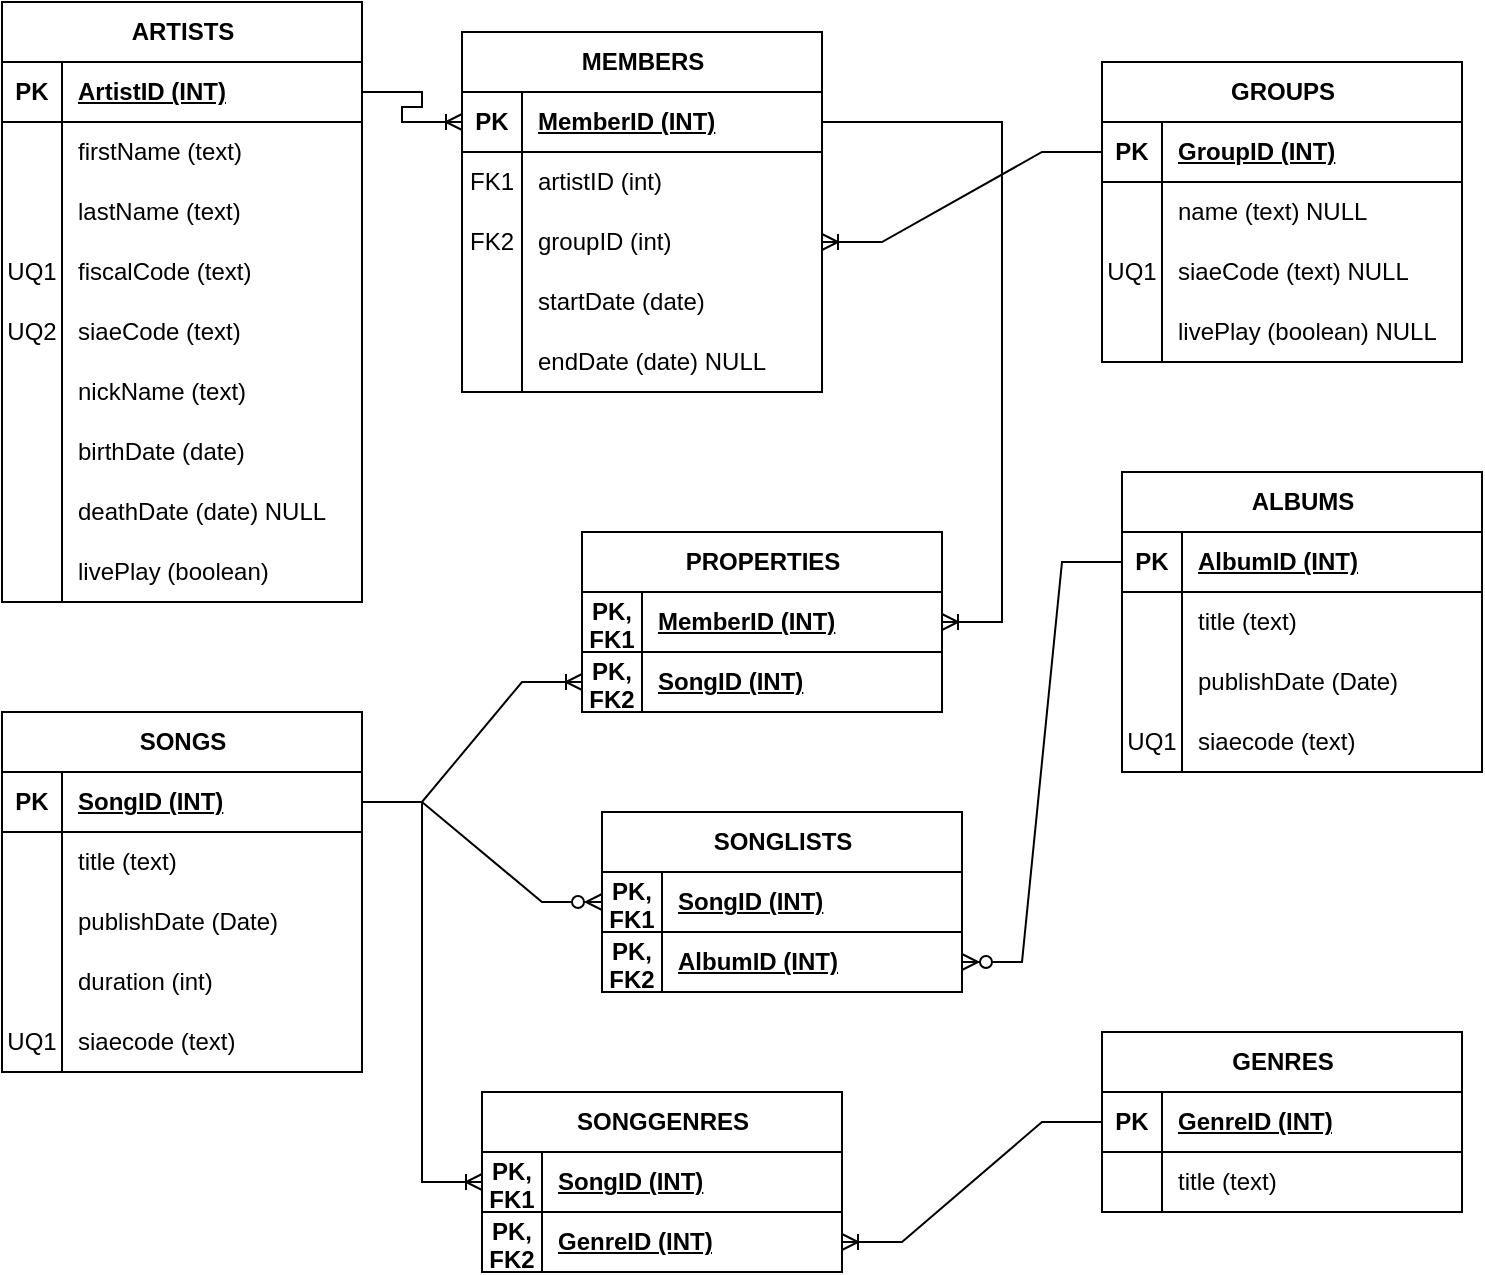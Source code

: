 <mxfile version="25.0.1">
  <diagram name="Pagina-1" id="c0GXLPR5Pz84UFfXq4Kn">
    <mxGraphModel dx="794" dy="460" grid="1" gridSize="10" guides="1" tooltips="1" connect="1" arrows="1" fold="1" page="1" pageScale="1" pageWidth="827" pageHeight="1169" math="0" shadow="0">
      <root>
        <mxCell id="0" />
        <mxCell id="1" parent="0" />
        <mxCell id="MvHYNiBnVQX4QfGHf47S-1" value="ARTISTS" style="shape=table;startSize=30;container=1;collapsible=1;childLayout=tableLayout;fixedRows=1;rowLines=0;fontStyle=1;align=center;resizeLast=1;html=1;" parent="1" vertex="1">
          <mxGeometry x="10" y="25" width="180" height="300" as="geometry" />
        </mxCell>
        <mxCell id="MvHYNiBnVQX4QfGHf47S-2" value="" style="shape=tableRow;horizontal=0;startSize=0;swimlaneHead=0;swimlaneBody=0;fillColor=none;collapsible=0;dropTarget=0;points=[[0,0.5],[1,0.5]];portConstraint=eastwest;top=0;left=0;right=0;bottom=1;" parent="MvHYNiBnVQX4QfGHf47S-1" vertex="1">
          <mxGeometry y="30" width="180" height="30" as="geometry" />
        </mxCell>
        <mxCell id="MvHYNiBnVQX4QfGHf47S-3" value="PK" style="shape=partialRectangle;connectable=0;fillColor=none;top=0;left=0;bottom=0;right=0;fontStyle=1;overflow=hidden;whiteSpace=wrap;html=1;" parent="MvHYNiBnVQX4QfGHf47S-2" vertex="1">
          <mxGeometry width="30" height="30" as="geometry">
            <mxRectangle width="30" height="30" as="alternateBounds" />
          </mxGeometry>
        </mxCell>
        <mxCell id="MvHYNiBnVQX4QfGHf47S-4" value="ArtistID (INT)" style="shape=partialRectangle;connectable=0;fillColor=none;top=0;left=0;bottom=0;right=0;align=left;spacingLeft=6;fontStyle=5;overflow=hidden;whiteSpace=wrap;html=1;" parent="MvHYNiBnVQX4QfGHf47S-2" vertex="1">
          <mxGeometry x="30" width="150" height="30" as="geometry">
            <mxRectangle width="150" height="30" as="alternateBounds" />
          </mxGeometry>
        </mxCell>
        <mxCell id="MvHYNiBnVQX4QfGHf47S-5" value="" style="shape=tableRow;horizontal=0;startSize=0;swimlaneHead=0;swimlaneBody=0;fillColor=none;collapsible=0;dropTarget=0;points=[[0,0.5],[1,0.5]];portConstraint=eastwest;top=0;left=0;right=0;bottom=0;" parent="MvHYNiBnVQX4QfGHf47S-1" vertex="1">
          <mxGeometry y="60" width="180" height="30" as="geometry" />
        </mxCell>
        <mxCell id="MvHYNiBnVQX4QfGHf47S-6" value="" style="shape=partialRectangle;connectable=0;fillColor=none;top=0;left=0;bottom=0;right=0;editable=1;overflow=hidden;whiteSpace=wrap;html=1;" parent="MvHYNiBnVQX4QfGHf47S-5" vertex="1">
          <mxGeometry width="30" height="30" as="geometry">
            <mxRectangle width="30" height="30" as="alternateBounds" />
          </mxGeometry>
        </mxCell>
        <mxCell id="MvHYNiBnVQX4QfGHf47S-7" value="firstName (text)" style="shape=partialRectangle;connectable=0;fillColor=none;top=0;left=0;bottom=0;right=0;align=left;spacingLeft=6;overflow=hidden;whiteSpace=wrap;html=1;" parent="MvHYNiBnVQX4QfGHf47S-5" vertex="1">
          <mxGeometry x="30" width="150" height="30" as="geometry">
            <mxRectangle width="150" height="30" as="alternateBounds" />
          </mxGeometry>
        </mxCell>
        <mxCell id="MvHYNiBnVQX4QfGHf47S-8" value="" style="shape=tableRow;horizontal=0;startSize=0;swimlaneHead=0;swimlaneBody=0;fillColor=none;collapsible=0;dropTarget=0;points=[[0,0.5],[1,0.5]];portConstraint=eastwest;top=0;left=0;right=0;bottom=0;" parent="MvHYNiBnVQX4QfGHf47S-1" vertex="1">
          <mxGeometry y="90" width="180" height="30" as="geometry" />
        </mxCell>
        <mxCell id="MvHYNiBnVQX4QfGHf47S-9" value="" style="shape=partialRectangle;connectable=0;fillColor=none;top=0;left=0;bottom=0;right=0;editable=1;overflow=hidden;whiteSpace=wrap;html=1;" parent="MvHYNiBnVQX4QfGHf47S-8" vertex="1">
          <mxGeometry width="30" height="30" as="geometry">
            <mxRectangle width="30" height="30" as="alternateBounds" />
          </mxGeometry>
        </mxCell>
        <mxCell id="MvHYNiBnVQX4QfGHf47S-10" value="lastName (text)" style="shape=partialRectangle;connectable=0;fillColor=none;top=0;left=0;bottom=0;right=0;align=left;spacingLeft=6;overflow=hidden;whiteSpace=wrap;html=1;" parent="MvHYNiBnVQX4QfGHf47S-8" vertex="1">
          <mxGeometry x="30" width="150" height="30" as="geometry">
            <mxRectangle width="150" height="30" as="alternateBounds" />
          </mxGeometry>
        </mxCell>
        <mxCell id="MvHYNiBnVQX4QfGHf47S-11" value="" style="shape=tableRow;horizontal=0;startSize=0;swimlaneHead=0;swimlaneBody=0;fillColor=none;collapsible=0;dropTarget=0;points=[[0,0.5],[1,0.5]];portConstraint=eastwest;top=0;left=0;right=0;bottom=0;" parent="MvHYNiBnVQX4QfGHf47S-1" vertex="1">
          <mxGeometry y="120" width="180" height="30" as="geometry" />
        </mxCell>
        <mxCell id="MvHYNiBnVQX4QfGHf47S-12" value="UQ1" style="shape=partialRectangle;connectable=0;fillColor=none;top=0;left=0;bottom=0;right=0;editable=1;overflow=hidden;whiteSpace=wrap;html=1;" parent="MvHYNiBnVQX4QfGHf47S-11" vertex="1">
          <mxGeometry width="30" height="30" as="geometry">
            <mxRectangle width="30" height="30" as="alternateBounds" />
          </mxGeometry>
        </mxCell>
        <mxCell id="MvHYNiBnVQX4QfGHf47S-13" value="fiscalCode (text)" style="shape=partialRectangle;connectable=0;fillColor=none;top=0;left=0;bottom=0;right=0;align=left;spacingLeft=6;overflow=hidden;whiteSpace=wrap;html=1;" parent="MvHYNiBnVQX4QfGHf47S-11" vertex="1">
          <mxGeometry x="30" width="150" height="30" as="geometry">
            <mxRectangle width="150" height="30" as="alternateBounds" />
          </mxGeometry>
        </mxCell>
        <mxCell id="MvHYNiBnVQX4QfGHf47S-32" value="" style="shape=tableRow;horizontal=0;startSize=0;swimlaneHead=0;swimlaneBody=0;fillColor=none;collapsible=0;dropTarget=0;points=[[0,0.5],[1,0.5]];portConstraint=eastwest;top=0;left=0;right=0;bottom=0;" parent="MvHYNiBnVQX4QfGHf47S-1" vertex="1">
          <mxGeometry y="150" width="180" height="30" as="geometry" />
        </mxCell>
        <mxCell id="MvHYNiBnVQX4QfGHf47S-33" value="UQ2" style="shape=partialRectangle;connectable=0;fillColor=none;top=0;left=0;bottom=0;right=0;editable=1;overflow=hidden;whiteSpace=wrap;html=1;" parent="MvHYNiBnVQX4QfGHf47S-32" vertex="1">
          <mxGeometry width="30" height="30" as="geometry">
            <mxRectangle width="30" height="30" as="alternateBounds" />
          </mxGeometry>
        </mxCell>
        <mxCell id="MvHYNiBnVQX4QfGHf47S-34" value="siaeCode (text)" style="shape=partialRectangle;connectable=0;fillColor=none;top=0;left=0;bottom=0;right=0;align=left;spacingLeft=6;overflow=hidden;whiteSpace=wrap;html=1;" parent="MvHYNiBnVQX4QfGHf47S-32" vertex="1">
          <mxGeometry x="30" width="150" height="30" as="geometry">
            <mxRectangle width="150" height="30" as="alternateBounds" />
          </mxGeometry>
        </mxCell>
        <mxCell id="MvHYNiBnVQX4QfGHf47S-14" value="" style="shape=tableRow;horizontal=0;startSize=0;swimlaneHead=0;swimlaneBody=0;fillColor=none;collapsible=0;dropTarget=0;points=[[0,0.5],[1,0.5]];portConstraint=eastwest;top=0;left=0;right=0;bottom=0;" parent="MvHYNiBnVQX4QfGHf47S-1" vertex="1">
          <mxGeometry y="180" width="180" height="30" as="geometry" />
        </mxCell>
        <mxCell id="MvHYNiBnVQX4QfGHf47S-15" value="" style="shape=partialRectangle;connectable=0;fillColor=none;top=0;left=0;bottom=0;right=0;editable=1;overflow=hidden;whiteSpace=wrap;html=1;" parent="MvHYNiBnVQX4QfGHf47S-14" vertex="1">
          <mxGeometry width="30" height="30" as="geometry">
            <mxRectangle width="30" height="30" as="alternateBounds" />
          </mxGeometry>
        </mxCell>
        <mxCell id="MvHYNiBnVQX4QfGHf47S-16" value="nickName (text)" style="shape=partialRectangle;connectable=0;fillColor=none;top=0;left=0;bottom=0;right=0;align=left;spacingLeft=6;overflow=hidden;whiteSpace=wrap;html=1;" parent="MvHYNiBnVQX4QfGHf47S-14" vertex="1">
          <mxGeometry x="30" width="150" height="30" as="geometry">
            <mxRectangle width="150" height="30" as="alternateBounds" />
          </mxGeometry>
        </mxCell>
        <mxCell id="MvHYNiBnVQX4QfGHf47S-17" value="" style="shape=tableRow;horizontal=0;startSize=0;swimlaneHead=0;swimlaneBody=0;fillColor=none;collapsible=0;dropTarget=0;points=[[0,0.5],[1,0.5]];portConstraint=eastwest;top=0;left=0;right=0;bottom=0;" parent="MvHYNiBnVQX4QfGHf47S-1" vertex="1">
          <mxGeometry y="210" width="180" height="30" as="geometry" />
        </mxCell>
        <mxCell id="MvHYNiBnVQX4QfGHf47S-18" value="" style="shape=partialRectangle;connectable=0;fillColor=none;top=0;left=0;bottom=0;right=0;editable=1;overflow=hidden;whiteSpace=wrap;html=1;" parent="MvHYNiBnVQX4QfGHf47S-17" vertex="1">
          <mxGeometry width="30" height="30" as="geometry">
            <mxRectangle width="30" height="30" as="alternateBounds" />
          </mxGeometry>
        </mxCell>
        <mxCell id="MvHYNiBnVQX4QfGHf47S-19" value="birthDate (date)" style="shape=partialRectangle;connectable=0;fillColor=none;top=0;left=0;bottom=0;right=0;align=left;spacingLeft=6;overflow=hidden;whiteSpace=wrap;html=1;" parent="MvHYNiBnVQX4QfGHf47S-17" vertex="1">
          <mxGeometry x="30" width="150" height="30" as="geometry">
            <mxRectangle width="150" height="30" as="alternateBounds" />
          </mxGeometry>
        </mxCell>
        <mxCell id="MvHYNiBnVQX4QfGHf47S-20" value="" style="shape=tableRow;horizontal=0;startSize=0;swimlaneHead=0;swimlaneBody=0;fillColor=none;collapsible=0;dropTarget=0;points=[[0,0.5],[1,0.5]];portConstraint=eastwest;top=0;left=0;right=0;bottom=0;" parent="MvHYNiBnVQX4QfGHf47S-1" vertex="1">
          <mxGeometry y="240" width="180" height="30" as="geometry" />
        </mxCell>
        <mxCell id="MvHYNiBnVQX4QfGHf47S-21" value="" style="shape=partialRectangle;connectable=0;fillColor=none;top=0;left=0;bottom=0;right=0;editable=1;overflow=hidden;whiteSpace=wrap;html=1;" parent="MvHYNiBnVQX4QfGHf47S-20" vertex="1">
          <mxGeometry width="30" height="30" as="geometry">
            <mxRectangle width="30" height="30" as="alternateBounds" />
          </mxGeometry>
        </mxCell>
        <mxCell id="MvHYNiBnVQX4QfGHf47S-22" value="deathDate (date) NULL" style="shape=partialRectangle;connectable=0;fillColor=none;top=0;left=0;bottom=0;right=0;align=left;spacingLeft=6;overflow=hidden;whiteSpace=wrap;html=1;" parent="MvHYNiBnVQX4QfGHf47S-20" vertex="1">
          <mxGeometry x="30" width="150" height="30" as="geometry">
            <mxRectangle width="150" height="30" as="alternateBounds" />
          </mxGeometry>
        </mxCell>
        <mxCell id="MvHYNiBnVQX4QfGHf47S-23" value="" style="shape=tableRow;horizontal=0;startSize=0;swimlaneHead=0;swimlaneBody=0;fillColor=none;collapsible=0;dropTarget=0;points=[[0,0.5],[1,0.5]];portConstraint=eastwest;top=0;left=0;right=0;bottom=0;" parent="MvHYNiBnVQX4QfGHf47S-1" vertex="1">
          <mxGeometry y="270" width="180" height="30" as="geometry" />
        </mxCell>
        <mxCell id="MvHYNiBnVQX4QfGHf47S-24" value="" style="shape=partialRectangle;connectable=0;fillColor=none;top=0;left=0;bottom=0;right=0;editable=1;overflow=hidden;whiteSpace=wrap;html=1;" parent="MvHYNiBnVQX4QfGHf47S-23" vertex="1">
          <mxGeometry width="30" height="30" as="geometry">
            <mxRectangle width="30" height="30" as="alternateBounds" />
          </mxGeometry>
        </mxCell>
        <mxCell id="MvHYNiBnVQX4QfGHf47S-25" value="livePlay (boolean)" style="shape=partialRectangle;connectable=0;fillColor=none;top=0;left=0;bottom=0;right=0;align=left;spacingLeft=6;overflow=hidden;whiteSpace=wrap;html=1;" parent="MvHYNiBnVQX4QfGHf47S-23" vertex="1">
          <mxGeometry x="30" width="150" height="30" as="geometry">
            <mxRectangle width="150" height="30" as="alternateBounds" />
          </mxGeometry>
        </mxCell>
        <mxCell id="MvHYNiBnVQX4QfGHf47S-35" value="GROUPS" style="shape=table;startSize=30;container=1;collapsible=1;childLayout=tableLayout;fixedRows=1;rowLines=0;fontStyle=1;align=center;resizeLast=1;html=1;" parent="1" vertex="1">
          <mxGeometry x="560" y="55" width="180" height="150" as="geometry" />
        </mxCell>
        <mxCell id="MvHYNiBnVQX4QfGHf47S-36" value="" style="shape=tableRow;horizontal=0;startSize=0;swimlaneHead=0;swimlaneBody=0;fillColor=none;collapsible=0;dropTarget=0;points=[[0,0.5],[1,0.5]];portConstraint=eastwest;top=0;left=0;right=0;bottom=1;" parent="MvHYNiBnVQX4QfGHf47S-35" vertex="1">
          <mxGeometry y="30" width="180" height="30" as="geometry" />
        </mxCell>
        <mxCell id="MvHYNiBnVQX4QfGHf47S-37" value="PK" style="shape=partialRectangle;connectable=0;fillColor=none;top=0;left=0;bottom=0;right=0;fontStyle=1;overflow=hidden;whiteSpace=wrap;html=1;" parent="MvHYNiBnVQX4QfGHf47S-36" vertex="1">
          <mxGeometry width="30" height="30" as="geometry">
            <mxRectangle width="30" height="30" as="alternateBounds" />
          </mxGeometry>
        </mxCell>
        <mxCell id="MvHYNiBnVQX4QfGHf47S-38" value="GroupID (INT)" style="shape=partialRectangle;connectable=0;fillColor=none;top=0;left=0;bottom=0;right=0;align=left;spacingLeft=6;fontStyle=5;overflow=hidden;whiteSpace=wrap;html=1;" parent="MvHYNiBnVQX4QfGHf47S-36" vertex="1">
          <mxGeometry x="30" width="150" height="30" as="geometry">
            <mxRectangle width="150" height="30" as="alternateBounds" />
          </mxGeometry>
        </mxCell>
        <mxCell id="MvHYNiBnVQX4QfGHf47S-39" value="" style="shape=tableRow;horizontal=0;startSize=0;swimlaneHead=0;swimlaneBody=0;fillColor=none;collapsible=0;dropTarget=0;points=[[0,0.5],[1,0.5]];portConstraint=eastwest;top=0;left=0;right=0;bottom=0;" parent="MvHYNiBnVQX4QfGHf47S-35" vertex="1">
          <mxGeometry y="60" width="180" height="30" as="geometry" />
        </mxCell>
        <mxCell id="MvHYNiBnVQX4QfGHf47S-40" value="" style="shape=partialRectangle;connectable=0;fillColor=none;top=0;left=0;bottom=0;right=0;editable=1;overflow=hidden;whiteSpace=wrap;html=1;" parent="MvHYNiBnVQX4QfGHf47S-39" vertex="1">
          <mxGeometry width="30" height="30" as="geometry">
            <mxRectangle width="30" height="30" as="alternateBounds" />
          </mxGeometry>
        </mxCell>
        <mxCell id="MvHYNiBnVQX4QfGHf47S-41" value="name (text) NULL" style="shape=partialRectangle;connectable=0;fillColor=none;top=0;left=0;bottom=0;right=0;align=left;spacingLeft=6;overflow=hidden;whiteSpace=wrap;html=1;" parent="MvHYNiBnVQX4QfGHf47S-39" vertex="1">
          <mxGeometry x="30" width="150" height="30" as="geometry">
            <mxRectangle width="150" height="30" as="alternateBounds" />
          </mxGeometry>
        </mxCell>
        <mxCell id="MvHYNiBnVQX4QfGHf47S-42" value="" style="shape=tableRow;horizontal=0;startSize=0;swimlaneHead=0;swimlaneBody=0;fillColor=none;collapsible=0;dropTarget=0;points=[[0,0.5],[1,0.5]];portConstraint=eastwest;top=0;left=0;right=0;bottom=0;" parent="MvHYNiBnVQX4QfGHf47S-35" vertex="1">
          <mxGeometry y="90" width="180" height="30" as="geometry" />
        </mxCell>
        <mxCell id="MvHYNiBnVQX4QfGHf47S-43" value="UQ1" style="shape=partialRectangle;connectable=0;fillColor=none;top=0;left=0;bottom=0;right=0;editable=1;overflow=hidden;whiteSpace=wrap;html=1;" parent="MvHYNiBnVQX4QfGHf47S-42" vertex="1">
          <mxGeometry width="30" height="30" as="geometry">
            <mxRectangle width="30" height="30" as="alternateBounds" />
          </mxGeometry>
        </mxCell>
        <mxCell id="MvHYNiBnVQX4QfGHf47S-44" value="siaeCode (text) NULL" style="shape=partialRectangle;connectable=0;fillColor=none;top=0;left=0;bottom=0;right=0;align=left;spacingLeft=6;overflow=hidden;whiteSpace=wrap;html=1;" parent="MvHYNiBnVQX4QfGHf47S-42" vertex="1">
          <mxGeometry x="30" width="150" height="30" as="geometry">
            <mxRectangle width="150" height="30" as="alternateBounds" />
          </mxGeometry>
        </mxCell>
        <mxCell id="MvHYNiBnVQX4QfGHf47S-63" value="" style="shape=tableRow;horizontal=0;startSize=0;swimlaneHead=0;swimlaneBody=0;fillColor=none;collapsible=0;dropTarget=0;points=[[0,0.5],[1,0.5]];portConstraint=eastwest;top=0;left=0;right=0;bottom=0;" parent="MvHYNiBnVQX4QfGHf47S-35" vertex="1">
          <mxGeometry y="120" width="180" height="30" as="geometry" />
        </mxCell>
        <mxCell id="MvHYNiBnVQX4QfGHf47S-64" value="" style="shape=partialRectangle;connectable=0;fillColor=none;top=0;left=0;bottom=0;right=0;editable=1;overflow=hidden;whiteSpace=wrap;html=1;" parent="MvHYNiBnVQX4QfGHf47S-63" vertex="1">
          <mxGeometry width="30" height="30" as="geometry">
            <mxRectangle width="30" height="30" as="alternateBounds" />
          </mxGeometry>
        </mxCell>
        <mxCell id="MvHYNiBnVQX4QfGHf47S-65" value="livePlay (boolean) NULL" style="shape=partialRectangle;connectable=0;fillColor=none;top=0;left=0;bottom=0;right=0;align=left;spacingLeft=6;overflow=hidden;whiteSpace=wrap;html=1;" parent="MvHYNiBnVQX4QfGHf47S-63" vertex="1">
          <mxGeometry x="30" width="150" height="30" as="geometry">
            <mxRectangle width="150" height="30" as="alternateBounds" />
          </mxGeometry>
        </mxCell>
        <mxCell id="MvHYNiBnVQX4QfGHf47S-66" value="MEMBERS" style="shape=table;startSize=30;container=1;collapsible=1;childLayout=tableLayout;fixedRows=1;rowLines=0;fontStyle=1;align=center;resizeLast=1;html=1;" parent="1" vertex="1">
          <mxGeometry x="240" y="40" width="180" height="180" as="geometry" />
        </mxCell>
        <mxCell id="MvHYNiBnVQX4QfGHf47S-67" value="" style="shape=tableRow;horizontal=0;startSize=0;swimlaneHead=0;swimlaneBody=0;fillColor=none;collapsible=0;dropTarget=0;points=[[0,0.5],[1,0.5]];portConstraint=eastwest;top=0;left=0;right=0;bottom=1;" parent="MvHYNiBnVQX4QfGHf47S-66" vertex="1">
          <mxGeometry y="30" width="180" height="30" as="geometry" />
        </mxCell>
        <mxCell id="MvHYNiBnVQX4QfGHf47S-68" value="PK" style="shape=partialRectangle;connectable=0;fillColor=none;top=0;left=0;bottom=0;right=0;fontStyle=1;overflow=hidden;whiteSpace=wrap;html=1;" parent="MvHYNiBnVQX4QfGHf47S-67" vertex="1">
          <mxGeometry width="30" height="30" as="geometry">
            <mxRectangle width="30" height="30" as="alternateBounds" />
          </mxGeometry>
        </mxCell>
        <mxCell id="MvHYNiBnVQX4QfGHf47S-69" value="MemberID (INT)" style="shape=partialRectangle;connectable=0;fillColor=none;top=0;left=0;bottom=0;right=0;align=left;spacingLeft=6;fontStyle=5;overflow=hidden;whiteSpace=wrap;html=1;" parent="MvHYNiBnVQX4QfGHf47S-67" vertex="1">
          <mxGeometry x="30" width="150" height="30" as="geometry">
            <mxRectangle width="150" height="30" as="alternateBounds" />
          </mxGeometry>
        </mxCell>
        <mxCell id="MvHYNiBnVQX4QfGHf47S-70" value="" style="shape=tableRow;horizontal=0;startSize=0;swimlaneHead=0;swimlaneBody=0;fillColor=none;collapsible=0;dropTarget=0;points=[[0,0.5],[1,0.5]];portConstraint=eastwest;top=0;left=0;right=0;bottom=0;" parent="MvHYNiBnVQX4QfGHf47S-66" vertex="1">
          <mxGeometry y="60" width="180" height="30" as="geometry" />
        </mxCell>
        <mxCell id="MvHYNiBnVQX4QfGHf47S-71" value="FK1" style="shape=partialRectangle;connectable=0;fillColor=none;top=0;left=0;bottom=0;right=0;editable=1;overflow=hidden;whiteSpace=wrap;html=1;" parent="MvHYNiBnVQX4QfGHf47S-70" vertex="1">
          <mxGeometry width="30" height="30" as="geometry">
            <mxRectangle width="30" height="30" as="alternateBounds" />
          </mxGeometry>
        </mxCell>
        <mxCell id="MvHYNiBnVQX4QfGHf47S-72" value="artistID (int)" style="shape=partialRectangle;connectable=0;fillColor=none;top=0;left=0;bottom=0;right=0;align=left;spacingLeft=6;overflow=hidden;whiteSpace=wrap;html=1;" parent="MvHYNiBnVQX4QfGHf47S-70" vertex="1">
          <mxGeometry x="30" width="150" height="30" as="geometry">
            <mxRectangle width="150" height="30" as="alternateBounds" />
          </mxGeometry>
        </mxCell>
        <mxCell id="MvHYNiBnVQX4QfGHf47S-73" value="" style="shape=tableRow;horizontal=0;startSize=0;swimlaneHead=0;swimlaneBody=0;fillColor=none;collapsible=0;dropTarget=0;points=[[0,0.5],[1,0.5]];portConstraint=eastwest;top=0;left=0;right=0;bottom=0;" parent="MvHYNiBnVQX4QfGHf47S-66" vertex="1">
          <mxGeometry y="90" width="180" height="30" as="geometry" />
        </mxCell>
        <mxCell id="MvHYNiBnVQX4QfGHf47S-74" value="FK2" style="shape=partialRectangle;connectable=0;fillColor=none;top=0;left=0;bottom=0;right=0;editable=1;overflow=hidden;whiteSpace=wrap;html=1;" parent="MvHYNiBnVQX4QfGHf47S-73" vertex="1">
          <mxGeometry width="30" height="30" as="geometry">
            <mxRectangle width="30" height="30" as="alternateBounds" />
          </mxGeometry>
        </mxCell>
        <mxCell id="MvHYNiBnVQX4QfGHf47S-75" value="groupID (int)" style="shape=partialRectangle;connectable=0;fillColor=none;top=0;left=0;bottom=0;right=0;align=left;spacingLeft=6;overflow=hidden;whiteSpace=wrap;html=1;" parent="MvHYNiBnVQX4QfGHf47S-73" vertex="1">
          <mxGeometry x="30" width="150" height="30" as="geometry">
            <mxRectangle width="150" height="30" as="alternateBounds" />
          </mxGeometry>
        </mxCell>
        <mxCell id="MvHYNiBnVQX4QfGHf47S-76" value="" style="shape=tableRow;horizontal=0;startSize=0;swimlaneHead=0;swimlaneBody=0;fillColor=none;collapsible=0;dropTarget=0;points=[[0,0.5],[1,0.5]];portConstraint=eastwest;top=0;left=0;right=0;bottom=0;" parent="MvHYNiBnVQX4QfGHf47S-66" vertex="1">
          <mxGeometry y="120" width="180" height="30" as="geometry" />
        </mxCell>
        <mxCell id="MvHYNiBnVQX4QfGHf47S-77" value="" style="shape=partialRectangle;connectable=0;fillColor=none;top=0;left=0;bottom=0;right=0;editable=1;overflow=hidden;whiteSpace=wrap;html=1;" parent="MvHYNiBnVQX4QfGHf47S-76" vertex="1">
          <mxGeometry width="30" height="30" as="geometry">
            <mxRectangle width="30" height="30" as="alternateBounds" />
          </mxGeometry>
        </mxCell>
        <mxCell id="MvHYNiBnVQX4QfGHf47S-78" value="startDate (date)" style="shape=partialRectangle;connectable=0;fillColor=none;top=0;left=0;bottom=0;right=0;align=left;spacingLeft=6;overflow=hidden;whiteSpace=wrap;html=1;" parent="MvHYNiBnVQX4QfGHf47S-76" vertex="1">
          <mxGeometry x="30" width="150" height="30" as="geometry">
            <mxRectangle width="150" height="30" as="alternateBounds" />
          </mxGeometry>
        </mxCell>
        <mxCell id="MvHYNiBnVQX4QfGHf47S-106" value="" style="shape=tableRow;horizontal=0;startSize=0;swimlaneHead=0;swimlaneBody=0;fillColor=none;collapsible=0;dropTarget=0;points=[[0,0.5],[1,0.5]];portConstraint=eastwest;top=0;left=0;right=0;bottom=0;" parent="MvHYNiBnVQX4QfGHf47S-66" vertex="1">
          <mxGeometry y="150" width="180" height="30" as="geometry" />
        </mxCell>
        <mxCell id="MvHYNiBnVQX4QfGHf47S-107" value="" style="shape=partialRectangle;connectable=0;fillColor=none;top=0;left=0;bottom=0;right=0;editable=1;overflow=hidden;whiteSpace=wrap;html=1;" parent="MvHYNiBnVQX4QfGHf47S-106" vertex="1">
          <mxGeometry width="30" height="30" as="geometry">
            <mxRectangle width="30" height="30" as="alternateBounds" />
          </mxGeometry>
        </mxCell>
        <mxCell id="MvHYNiBnVQX4QfGHf47S-108" value="endDate (date) NULL" style="shape=partialRectangle;connectable=0;fillColor=none;top=0;left=0;bottom=0;right=0;align=left;spacingLeft=6;overflow=hidden;whiteSpace=wrap;html=1;" parent="MvHYNiBnVQX4QfGHf47S-106" vertex="1">
          <mxGeometry x="30" width="150" height="30" as="geometry">
            <mxRectangle width="150" height="30" as="alternateBounds" />
          </mxGeometry>
        </mxCell>
        <mxCell id="MvHYNiBnVQX4QfGHf47S-113" value="" style="edgeStyle=entityRelationEdgeStyle;fontSize=12;html=1;endArrow=ERoneToMany;endFill=0;rounded=0;" parent="1" source="MvHYNiBnVQX4QfGHf47S-36" target="MvHYNiBnVQX4QfGHf47S-73" edge="1">
          <mxGeometry width="100" height="100" relative="1" as="geometry">
            <mxPoint x="530" y="210" as="sourcePoint" />
            <mxPoint x="630" y="110" as="targetPoint" />
          </mxGeometry>
        </mxCell>
        <mxCell id="j4NazvP-czcnpGIIdPkE-1" value="SONGS" style="shape=table;startSize=30;container=1;collapsible=1;childLayout=tableLayout;fixedRows=1;rowLines=0;fontStyle=1;align=center;resizeLast=1;html=1;" parent="1" vertex="1">
          <mxGeometry x="10" y="380" width="180" height="180" as="geometry" />
        </mxCell>
        <mxCell id="j4NazvP-czcnpGIIdPkE-2" value="" style="shape=tableRow;horizontal=0;startSize=0;swimlaneHead=0;swimlaneBody=0;fillColor=none;collapsible=0;dropTarget=0;points=[[0,0.5],[1,0.5]];portConstraint=eastwest;top=0;left=0;right=0;bottom=1;" parent="j4NazvP-czcnpGIIdPkE-1" vertex="1">
          <mxGeometry y="30" width="180" height="30" as="geometry" />
        </mxCell>
        <mxCell id="j4NazvP-czcnpGIIdPkE-3" value="PK" style="shape=partialRectangle;connectable=0;fillColor=none;top=0;left=0;bottom=0;right=0;fontStyle=1;overflow=hidden;whiteSpace=wrap;html=1;" parent="j4NazvP-czcnpGIIdPkE-2" vertex="1">
          <mxGeometry width="30" height="30" as="geometry">
            <mxRectangle width="30" height="30" as="alternateBounds" />
          </mxGeometry>
        </mxCell>
        <mxCell id="j4NazvP-czcnpGIIdPkE-4" value="SongID (INT)" style="shape=partialRectangle;connectable=0;fillColor=none;top=0;left=0;bottom=0;right=0;align=left;spacingLeft=6;fontStyle=5;overflow=hidden;whiteSpace=wrap;html=1;" parent="j4NazvP-czcnpGIIdPkE-2" vertex="1">
          <mxGeometry x="30" width="150" height="30" as="geometry">
            <mxRectangle width="150" height="30" as="alternateBounds" />
          </mxGeometry>
        </mxCell>
        <mxCell id="j4NazvP-czcnpGIIdPkE-5" value="" style="shape=tableRow;horizontal=0;startSize=0;swimlaneHead=0;swimlaneBody=0;fillColor=none;collapsible=0;dropTarget=0;points=[[0,0.5],[1,0.5]];portConstraint=eastwest;top=0;left=0;right=0;bottom=0;" parent="j4NazvP-czcnpGIIdPkE-1" vertex="1">
          <mxGeometry y="60" width="180" height="30" as="geometry" />
        </mxCell>
        <mxCell id="j4NazvP-czcnpGIIdPkE-6" value="" style="shape=partialRectangle;connectable=0;fillColor=none;top=0;left=0;bottom=0;right=0;editable=1;overflow=hidden;whiteSpace=wrap;html=1;" parent="j4NazvP-czcnpGIIdPkE-5" vertex="1">
          <mxGeometry width="30" height="30" as="geometry">
            <mxRectangle width="30" height="30" as="alternateBounds" />
          </mxGeometry>
        </mxCell>
        <mxCell id="j4NazvP-czcnpGIIdPkE-7" value="title (text)" style="shape=partialRectangle;connectable=0;fillColor=none;top=0;left=0;bottom=0;right=0;align=left;spacingLeft=6;overflow=hidden;whiteSpace=wrap;html=1;" parent="j4NazvP-czcnpGIIdPkE-5" vertex="1">
          <mxGeometry x="30" width="150" height="30" as="geometry">
            <mxRectangle width="150" height="30" as="alternateBounds" />
          </mxGeometry>
        </mxCell>
        <mxCell id="j4NazvP-czcnpGIIdPkE-8" value="" style="shape=tableRow;horizontal=0;startSize=0;swimlaneHead=0;swimlaneBody=0;fillColor=none;collapsible=0;dropTarget=0;points=[[0,0.5],[1,0.5]];portConstraint=eastwest;top=0;left=0;right=0;bottom=0;" parent="j4NazvP-czcnpGIIdPkE-1" vertex="1">
          <mxGeometry y="90" width="180" height="30" as="geometry" />
        </mxCell>
        <mxCell id="j4NazvP-czcnpGIIdPkE-9" value="" style="shape=partialRectangle;connectable=0;fillColor=none;top=0;left=0;bottom=0;right=0;editable=1;overflow=hidden;whiteSpace=wrap;html=1;" parent="j4NazvP-czcnpGIIdPkE-8" vertex="1">
          <mxGeometry width="30" height="30" as="geometry">
            <mxRectangle width="30" height="30" as="alternateBounds" />
          </mxGeometry>
        </mxCell>
        <mxCell id="j4NazvP-czcnpGIIdPkE-10" value="publishDate (Date)" style="shape=partialRectangle;connectable=0;fillColor=none;top=0;left=0;bottom=0;right=0;align=left;spacingLeft=6;overflow=hidden;whiteSpace=wrap;html=1;" parent="j4NazvP-czcnpGIIdPkE-8" vertex="1">
          <mxGeometry x="30" width="150" height="30" as="geometry">
            <mxRectangle width="150" height="30" as="alternateBounds" />
          </mxGeometry>
        </mxCell>
        <mxCell id="j4NazvP-czcnpGIIdPkE-11" value="" style="shape=tableRow;horizontal=0;startSize=0;swimlaneHead=0;swimlaneBody=0;fillColor=none;collapsible=0;dropTarget=0;points=[[0,0.5],[1,0.5]];portConstraint=eastwest;top=0;left=0;right=0;bottom=0;" parent="j4NazvP-czcnpGIIdPkE-1" vertex="1">
          <mxGeometry y="120" width="180" height="30" as="geometry" />
        </mxCell>
        <mxCell id="j4NazvP-czcnpGIIdPkE-12" value="" style="shape=partialRectangle;connectable=0;fillColor=none;top=0;left=0;bottom=0;right=0;editable=1;overflow=hidden;whiteSpace=wrap;html=1;" parent="j4NazvP-czcnpGIIdPkE-11" vertex="1">
          <mxGeometry width="30" height="30" as="geometry">
            <mxRectangle width="30" height="30" as="alternateBounds" />
          </mxGeometry>
        </mxCell>
        <mxCell id="j4NazvP-czcnpGIIdPkE-13" value="duration (int)" style="shape=partialRectangle;connectable=0;fillColor=none;top=0;left=0;bottom=0;right=0;align=left;spacingLeft=6;overflow=hidden;whiteSpace=wrap;html=1;" parent="j4NazvP-czcnpGIIdPkE-11" vertex="1">
          <mxGeometry x="30" width="150" height="30" as="geometry">
            <mxRectangle width="150" height="30" as="alternateBounds" />
          </mxGeometry>
        </mxCell>
        <mxCell id="j4NazvP-czcnpGIIdPkE-14" value="" style="shape=tableRow;horizontal=0;startSize=0;swimlaneHead=0;swimlaneBody=0;fillColor=none;collapsible=0;dropTarget=0;points=[[0,0.5],[1,0.5]];portConstraint=eastwest;top=0;left=0;right=0;bottom=0;" parent="j4NazvP-czcnpGIIdPkE-1" vertex="1">
          <mxGeometry y="150" width="180" height="30" as="geometry" />
        </mxCell>
        <mxCell id="j4NazvP-czcnpGIIdPkE-15" value="UQ1" style="shape=partialRectangle;connectable=0;fillColor=none;top=0;left=0;bottom=0;right=0;editable=1;overflow=hidden;whiteSpace=wrap;html=1;" parent="j4NazvP-czcnpGIIdPkE-14" vertex="1">
          <mxGeometry width="30" height="30" as="geometry">
            <mxRectangle width="30" height="30" as="alternateBounds" />
          </mxGeometry>
        </mxCell>
        <mxCell id="j4NazvP-czcnpGIIdPkE-16" value="siaecode (text)" style="shape=partialRectangle;connectable=0;fillColor=none;top=0;left=0;bottom=0;right=0;align=left;spacingLeft=6;overflow=hidden;whiteSpace=wrap;html=1;" parent="j4NazvP-czcnpGIIdPkE-14" vertex="1">
          <mxGeometry x="30" width="150" height="30" as="geometry">
            <mxRectangle width="150" height="30" as="alternateBounds" />
          </mxGeometry>
        </mxCell>
        <mxCell id="j4NazvP-czcnpGIIdPkE-17" value="ALBUMS" style="shape=table;startSize=30;container=1;collapsible=1;childLayout=tableLayout;fixedRows=1;rowLines=0;fontStyle=1;align=center;resizeLast=1;html=1;" parent="1" vertex="1">
          <mxGeometry x="570" y="260" width="180" height="150" as="geometry" />
        </mxCell>
        <mxCell id="j4NazvP-czcnpGIIdPkE-18" value="" style="shape=tableRow;horizontal=0;startSize=0;swimlaneHead=0;swimlaneBody=0;fillColor=none;collapsible=0;dropTarget=0;points=[[0,0.5],[1,0.5]];portConstraint=eastwest;top=0;left=0;right=0;bottom=1;" parent="j4NazvP-czcnpGIIdPkE-17" vertex="1">
          <mxGeometry y="30" width="180" height="30" as="geometry" />
        </mxCell>
        <mxCell id="j4NazvP-czcnpGIIdPkE-19" value="PK" style="shape=partialRectangle;connectable=0;fillColor=none;top=0;left=0;bottom=0;right=0;fontStyle=1;overflow=hidden;whiteSpace=wrap;html=1;" parent="j4NazvP-czcnpGIIdPkE-18" vertex="1">
          <mxGeometry width="30" height="30" as="geometry">
            <mxRectangle width="30" height="30" as="alternateBounds" />
          </mxGeometry>
        </mxCell>
        <mxCell id="j4NazvP-czcnpGIIdPkE-20" value="AlbumID (INT)" style="shape=partialRectangle;connectable=0;fillColor=none;top=0;left=0;bottom=0;right=0;align=left;spacingLeft=6;fontStyle=5;overflow=hidden;whiteSpace=wrap;html=1;" parent="j4NazvP-czcnpGIIdPkE-18" vertex="1">
          <mxGeometry x="30" width="150" height="30" as="geometry">
            <mxRectangle width="150" height="30" as="alternateBounds" />
          </mxGeometry>
        </mxCell>
        <mxCell id="j4NazvP-czcnpGIIdPkE-21" value="" style="shape=tableRow;horizontal=0;startSize=0;swimlaneHead=0;swimlaneBody=0;fillColor=none;collapsible=0;dropTarget=0;points=[[0,0.5],[1,0.5]];portConstraint=eastwest;top=0;left=0;right=0;bottom=0;" parent="j4NazvP-czcnpGIIdPkE-17" vertex="1">
          <mxGeometry y="60" width="180" height="30" as="geometry" />
        </mxCell>
        <mxCell id="j4NazvP-czcnpGIIdPkE-22" value="" style="shape=partialRectangle;connectable=0;fillColor=none;top=0;left=0;bottom=0;right=0;editable=1;overflow=hidden;whiteSpace=wrap;html=1;" parent="j4NazvP-czcnpGIIdPkE-21" vertex="1">
          <mxGeometry width="30" height="30" as="geometry">
            <mxRectangle width="30" height="30" as="alternateBounds" />
          </mxGeometry>
        </mxCell>
        <mxCell id="j4NazvP-czcnpGIIdPkE-23" value="title (text)" style="shape=partialRectangle;connectable=0;fillColor=none;top=0;left=0;bottom=0;right=0;align=left;spacingLeft=6;overflow=hidden;whiteSpace=wrap;html=1;" parent="j4NazvP-czcnpGIIdPkE-21" vertex="1">
          <mxGeometry x="30" width="150" height="30" as="geometry">
            <mxRectangle width="150" height="30" as="alternateBounds" />
          </mxGeometry>
        </mxCell>
        <mxCell id="j4NazvP-czcnpGIIdPkE-24" value="" style="shape=tableRow;horizontal=0;startSize=0;swimlaneHead=0;swimlaneBody=0;fillColor=none;collapsible=0;dropTarget=0;points=[[0,0.5],[1,0.5]];portConstraint=eastwest;top=0;left=0;right=0;bottom=0;" parent="j4NazvP-czcnpGIIdPkE-17" vertex="1">
          <mxGeometry y="90" width="180" height="30" as="geometry" />
        </mxCell>
        <mxCell id="j4NazvP-czcnpGIIdPkE-25" value="" style="shape=partialRectangle;connectable=0;fillColor=none;top=0;left=0;bottom=0;right=0;editable=1;overflow=hidden;whiteSpace=wrap;html=1;" parent="j4NazvP-czcnpGIIdPkE-24" vertex="1">
          <mxGeometry width="30" height="30" as="geometry">
            <mxRectangle width="30" height="30" as="alternateBounds" />
          </mxGeometry>
        </mxCell>
        <mxCell id="j4NazvP-czcnpGIIdPkE-26" value="publishDate (Date)" style="shape=partialRectangle;connectable=0;fillColor=none;top=0;left=0;bottom=0;right=0;align=left;spacingLeft=6;overflow=hidden;whiteSpace=wrap;html=1;" parent="j4NazvP-czcnpGIIdPkE-24" vertex="1">
          <mxGeometry x="30" width="150" height="30" as="geometry">
            <mxRectangle width="150" height="30" as="alternateBounds" />
          </mxGeometry>
        </mxCell>
        <mxCell id="j4NazvP-czcnpGIIdPkE-30" value="" style="shape=tableRow;horizontal=0;startSize=0;swimlaneHead=0;swimlaneBody=0;fillColor=none;collapsible=0;dropTarget=0;points=[[0,0.5],[1,0.5]];portConstraint=eastwest;top=0;left=0;right=0;bottom=0;" parent="j4NazvP-czcnpGIIdPkE-17" vertex="1">
          <mxGeometry y="120" width="180" height="30" as="geometry" />
        </mxCell>
        <mxCell id="j4NazvP-czcnpGIIdPkE-31" value="UQ1" style="shape=partialRectangle;connectable=0;fillColor=none;top=0;left=0;bottom=0;right=0;editable=1;overflow=hidden;whiteSpace=wrap;html=1;" parent="j4NazvP-czcnpGIIdPkE-30" vertex="1">
          <mxGeometry width="30" height="30" as="geometry">
            <mxRectangle width="30" height="30" as="alternateBounds" />
          </mxGeometry>
        </mxCell>
        <mxCell id="j4NazvP-czcnpGIIdPkE-32" value="siaecode (text)" style="shape=partialRectangle;connectable=0;fillColor=none;top=0;left=0;bottom=0;right=0;align=left;spacingLeft=6;overflow=hidden;whiteSpace=wrap;html=1;" parent="j4NazvP-czcnpGIIdPkE-30" vertex="1">
          <mxGeometry x="30" width="150" height="30" as="geometry">
            <mxRectangle width="150" height="30" as="alternateBounds" />
          </mxGeometry>
        </mxCell>
        <mxCell id="joZJFn0fj5-s5PIO5RrR-34" value="SONGLISTS" style="shape=table;startSize=30;container=1;collapsible=1;childLayout=tableLayout;fixedRows=1;rowLines=0;fontStyle=1;align=center;resizeLast=1;html=1;" vertex="1" parent="1">
          <mxGeometry x="310" y="430" width="180" height="90" as="geometry" />
        </mxCell>
        <mxCell id="joZJFn0fj5-s5PIO5RrR-35" value="" style="shape=tableRow;horizontal=0;startSize=0;swimlaneHead=0;swimlaneBody=0;fillColor=none;collapsible=0;dropTarget=0;points=[[0,0.5],[1,0.5]];portConstraint=eastwest;top=0;left=0;right=0;bottom=1;" vertex="1" parent="joZJFn0fj5-s5PIO5RrR-34">
          <mxGeometry y="30" width="180" height="30" as="geometry" />
        </mxCell>
        <mxCell id="joZJFn0fj5-s5PIO5RrR-36" value="PK,&lt;div&gt;FK1&lt;/div&gt;" style="shape=partialRectangle;connectable=0;fillColor=none;top=0;left=0;bottom=0;right=0;fontStyle=1;overflow=hidden;whiteSpace=wrap;html=1;" vertex="1" parent="joZJFn0fj5-s5PIO5RrR-35">
          <mxGeometry width="30" height="30" as="geometry">
            <mxRectangle width="30" height="30" as="alternateBounds" />
          </mxGeometry>
        </mxCell>
        <mxCell id="joZJFn0fj5-s5PIO5RrR-37" value="SongID (INT)" style="shape=partialRectangle;connectable=0;fillColor=none;top=0;left=0;bottom=0;right=0;align=left;spacingLeft=6;fontStyle=5;overflow=hidden;whiteSpace=wrap;html=1;" vertex="1" parent="joZJFn0fj5-s5PIO5RrR-35">
          <mxGeometry x="30" width="150" height="30" as="geometry">
            <mxRectangle width="150" height="30" as="alternateBounds" />
          </mxGeometry>
        </mxCell>
        <mxCell id="joZJFn0fj5-s5PIO5RrR-57" value="" style="shape=tableRow;horizontal=0;startSize=0;swimlaneHead=0;swimlaneBody=0;fillColor=none;collapsible=0;dropTarget=0;points=[[0,0.5],[1,0.5]];portConstraint=eastwest;top=0;left=0;right=0;bottom=1;" vertex="1" parent="joZJFn0fj5-s5PIO5RrR-34">
          <mxGeometry y="60" width="180" height="30" as="geometry" />
        </mxCell>
        <mxCell id="joZJFn0fj5-s5PIO5RrR-58" value="PK,&lt;div&gt;FK2&lt;/div&gt;" style="shape=partialRectangle;connectable=0;fillColor=none;top=0;left=0;bottom=0;right=0;fontStyle=1;overflow=hidden;whiteSpace=wrap;html=1;" vertex="1" parent="joZJFn0fj5-s5PIO5RrR-57">
          <mxGeometry width="30" height="30" as="geometry">
            <mxRectangle width="30" height="30" as="alternateBounds" />
          </mxGeometry>
        </mxCell>
        <mxCell id="joZJFn0fj5-s5PIO5RrR-59" value="AlbumID (INT)" style="shape=partialRectangle;connectable=0;fillColor=none;top=0;left=0;bottom=0;right=0;align=left;spacingLeft=6;fontStyle=5;overflow=hidden;whiteSpace=wrap;html=1;" vertex="1" parent="joZJFn0fj5-s5PIO5RrR-57">
          <mxGeometry x="30" width="150" height="30" as="geometry">
            <mxRectangle width="150" height="30" as="alternateBounds" />
          </mxGeometry>
        </mxCell>
        <mxCell id="joZJFn0fj5-s5PIO5RrR-61" value="" style="edgeStyle=entityRelationEdgeStyle;fontSize=12;html=1;endArrow=ERzeroToMany;endFill=1;rounded=0;" edge="1" parent="1" source="j4NazvP-czcnpGIIdPkE-2" target="joZJFn0fj5-s5PIO5RrR-35">
          <mxGeometry width="100" height="100" relative="1" as="geometry">
            <mxPoint x="364" y="380" as="sourcePoint" />
            <mxPoint x="460" y="280" as="targetPoint" />
          </mxGeometry>
        </mxCell>
        <mxCell id="joZJFn0fj5-s5PIO5RrR-62" value="" style="edgeStyle=entityRelationEdgeStyle;fontSize=12;html=1;endArrow=ERzeroToMany;endFill=1;rounded=0;entryX=1;entryY=0.5;entryDx=0;entryDy=0;" edge="1" parent="1" source="j4NazvP-czcnpGIIdPkE-18" target="joZJFn0fj5-s5PIO5RrR-57">
          <mxGeometry width="100" height="100" relative="1" as="geometry">
            <mxPoint x="440" y="530" as="sourcePoint" />
            <mxPoint x="540" y="430" as="targetPoint" />
          </mxGeometry>
        </mxCell>
        <mxCell id="joZJFn0fj5-s5PIO5RrR-63" value="GENRES" style="shape=table;startSize=30;container=1;collapsible=1;childLayout=tableLayout;fixedRows=1;rowLines=0;fontStyle=1;align=center;resizeLast=1;html=1;" vertex="1" parent="1">
          <mxGeometry x="560" y="540" width="180" height="90" as="geometry" />
        </mxCell>
        <mxCell id="joZJFn0fj5-s5PIO5RrR-64" value="" style="shape=tableRow;horizontal=0;startSize=0;swimlaneHead=0;swimlaneBody=0;fillColor=none;collapsible=0;dropTarget=0;points=[[0,0.5],[1,0.5]];portConstraint=eastwest;top=0;left=0;right=0;bottom=1;" vertex="1" parent="joZJFn0fj5-s5PIO5RrR-63">
          <mxGeometry y="30" width="180" height="30" as="geometry" />
        </mxCell>
        <mxCell id="joZJFn0fj5-s5PIO5RrR-65" value="PK" style="shape=partialRectangle;connectable=0;fillColor=none;top=0;left=0;bottom=0;right=0;fontStyle=1;overflow=hidden;whiteSpace=wrap;html=1;" vertex="1" parent="joZJFn0fj5-s5PIO5RrR-64">
          <mxGeometry width="30" height="30" as="geometry">
            <mxRectangle width="30" height="30" as="alternateBounds" />
          </mxGeometry>
        </mxCell>
        <mxCell id="joZJFn0fj5-s5PIO5RrR-66" value="GenreID (INT)" style="shape=partialRectangle;connectable=0;fillColor=none;top=0;left=0;bottom=0;right=0;align=left;spacingLeft=6;fontStyle=5;overflow=hidden;whiteSpace=wrap;html=1;" vertex="1" parent="joZJFn0fj5-s5PIO5RrR-64">
          <mxGeometry x="30" width="150" height="30" as="geometry">
            <mxRectangle width="150" height="30" as="alternateBounds" />
          </mxGeometry>
        </mxCell>
        <mxCell id="joZJFn0fj5-s5PIO5RrR-67" value="" style="shape=tableRow;horizontal=0;startSize=0;swimlaneHead=0;swimlaneBody=0;fillColor=none;collapsible=0;dropTarget=0;points=[[0,0.5],[1,0.5]];portConstraint=eastwest;top=0;left=0;right=0;bottom=0;" vertex="1" parent="joZJFn0fj5-s5PIO5RrR-63">
          <mxGeometry y="60" width="180" height="30" as="geometry" />
        </mxCell>
        <mxCell id="joZJFn0fj5-s5PIO5RrR-68" value="" style="shape=partialRectangle;connectable=0;fillColor=none;top=0;left=0;bottom=0;right=0;editable=1;overflow=hidden;whiteSpace=wrap;html=1;" vertex="1" parent="joZJFn0fj5-s5PIO5RrR-67">
          <mxGeometry width="30" height="30" as="geometry">
            <mxRectangle width="30" height="30" as="alternateBounds" />
          </mxGeometry>
        </mxCell>
        <mxCell id="joZJFn0fj5-s5PIO5RrR-69" value="title (text)" style="shape=partialRectangle;connectable=0;fillColor=none;top=0;left=0;bottom=0;right=0;align=left;spacingLeft=6;overflow=hidden;whiteSpace=wrap;html=1;" vertex="1" parent="joZJFn0fj5-s5PIO5RrR-67">
          <mxGeometry x="30" width="150" height="30" as="geometry">
            <mxRectangle width="150" height="30" as="alternateBounds" />
          </mxGeometry>
        </mxCell>
        <mxCell id="joZJFn0fj5-s5PIO5RrR-102" value="SONGGENRES" style="shape=table;startSize=30;container=1;collapsible=1;childLayout=tableLayout;fixedRows=1;rowLines=0;fontStyle=1;align=center;resizeLast=1;html=1;" vertex="1" parent="1">
          <mxGeometry x="250" y="570" width="180" height="90" as="geometry" />
        </mxCell>
        <mxCell id="joZJFn0fj5-s5PIO5RrR-103" value="" style="shape=tableRow;horizontal=0;startSize=0;swimlaneHead=0;swimlaneBody=0;fillColor=none;collapsible=0;dropTarget=0;points=[[0,0.5],[1,0.5]];portConstraint=eastwest;top=0;left=0;right=0;bottom=1;" vertex="1" parent="joZJFn0fj5-s5PIO5RrR-102">
          <mxGeometry y="30" width="180" height="30" as="geometry" />
        </mxCell>
        <mxCell id="joZJFn0fj5-s5PIO5RrR-104" value="PK,&lt;div&gt;FK1&lt;/div&gt;" style="shape=partialRectangle;connectable=0;fillColor=none;top=0;left=0;bottom=0;right=0;fontStyle=1;overflow=hidden;whiteSpace=wrap;html=1;" vertex="1" parent="joZJFn0fj5-s5PIO5RrR-103">
          <mxGeometry width="30" height="30" as="geometry">
            <mxRectangle width="30" height="30" as="alternateBounds" />
          </mxGeometry>
        </mxCell>
        <mxCell id="joZJFn0fj5-s5PIO5RrR-105" value="SongID (INT)" style="shape=partialRectangle;connectable=0;fillColor=none;top=0;left=0;bottom=0;right=0;align=left;spacingLeft=6;fontStyle=5;overflow=hidden;whiteSpace=wrap;html=1;" vertex="1" parent="joZJFn0fj5-s5PIO5RrR-103">
          <mxGeometry x="30" width="150" height="30" as="geometry">
            <mxRectangle width="150" height="30" as="alternateBounds" />
          </mxGeometry>
        </mxCell>
        <mxCell id="joZJFn0fj5-s5PIO5RrR-106" value="" style="shape=tableRow;horizontal=0;startSize=0;swimlaneHead=0;swimlaneBody=0;fillColor=none;collapsible=0;dropTarget=0;points=[[0,0.5],[1,0.5]];portConstraint=eastwest;top=0;left=0;right=0;bottom=1;" vertex="1" parent="joZJFn0fj5-s5PIO5RrR-102">
          <mxGeometry y="60" width="180" height="30" as="geometry" />
        </mxCell>
        <mxCell id="joZJFn0fj5-s5PIO5RrR-107" value="PK,&lt;div&gt;FK2&lt;/div&gt;" style="shape=partialRectangle;connectable=0;fillColor=none;top=0;left=0;bottom=0;right=0;fontStyle=1;overflow=hidden;whiteSpace=wrap;html=1;" vertex="1" parent="joZJFn0fj5-s5PIO5RrR-106">
          <mxGeometry width="30" height="30" as="geometry">
            <mxRectangle width="30" height="30" as="alternateBounds" />
          </mxGeometry>
        </mxCell>
        <mxCell id="joZJFn0fj5-s5PIO5RrR-108" value="GenreID (INT)" style="shape=partialRectangle;connectable=0;fillColor=none;top=0;left=0;bottom=0;right=0;align=left;spacingLeft=6;fontStyle=5;overflow=hidden;whiteSpace=wrap;html=1;" vertex="1" parent="joZJFn0fj5-s5PIO5RrR-106">
          <mxGeometry x="30" width="150" height="30" as="geometry">
            <mxRectangle width="150" height="30" as="alternateBounds" />
          </mxGeometry>
        </mxCell>
        <mxCell id="joZJFn0fj5-s5PIO5RrR-111" value="" style="edgeStyle=entityRelationEdgeStyle;fontSize=12;html=1;endArrow=ERoneToMany;rounded=0;" edge="1" parent="1" source="j4NazvP-czcnpGIIdPkE-2" target="joZJFn0fj5-s5PIO5RrR-103">
          <mxGeometry width="100" height="100" relative="1" as="geometry">
            <mxPoint x="310" y="590" as="sourcePoint" />
            <mxPoint x="410" y="490" as="targetPoint" />
          </mxGeometry>
        </mxCell>
        <mxCell id="joZJFn0fj5-s5PIO5RrR-112" value="" style="edgeStyle=entityRelationEdgeStyle;fontSize=12;html=1;endArrow=ERoneToMany;rounded=0;" edge="1" parent="1" source="joZJFn0fj5-s5PIO5RrR-64" target="joZJFn0fj5-s5PIO5RrR-106">
          <mxGeometry width="100" height="100" relative="1" as="geometry">
            <mxPoint x="440" y="620" as="sourcePoint" />
            <mxPoint x="540" y="520" as="targetPoint" />
          </mxGeometry>
        </mxCell>
        <mxCell id="joZJFn0fj5-s5PIO5RrR-113" value="" style="edgeStyle=entityRelationEdgeStyle;fontSize=12;html=1;endArrow=ERoneToMany;rounded=0;" edge="1" parent="1" source="MvHYNiBnVQX4QfGHf47S-2" target="MvHYNiBnVQX4QfGHf47S-67">
          <mxGeometry width="100" height="100" relative="1" as="geometry">
            <mxPoint x="310" y="-10" as="sourcePoint" />
            <mxPoint x="260" y="260" as="targetPoint" />
            <Array as="points">
              <mxPoint x="220" y="80" />
              <mxPoint x="270" y="100" />
              <mxPoint x="220" y="110" />
            </Array>
          </mxGeometry>
        </mxCell>
        <mxCell id="joZJFn0fj5-s5PIO5RrR-114" value="PROPERTIES" style="shape=table;startSize=30;container=1;collapsible=1;childLayout=tableLayout;fixedRows=1;rowLines=0;fontStyle=1;align=center;resizeLast=1;html=1;" vertex="1" parent="1">
          <mxGeometry x="300" y="290" width="180" height="90" as="geometry" />
        </mxCell>
        <mxCell id="joZJFn0fj5-s5PIO5RrR-115" value="" style="shape=tableRow;horizontal=0;startSize=0;swimlaneHead=0;swimlaneBody=0;fillColor=none;collapsible=0;dropTarget=0;points=[[0,0.5],[1,0.5]];portConstraint=eastwest;top=0;left=0;right=0;bottom=1;" vertex="1" parent="joZJFn0fj5-s5PIO5RrR-114">
          <mxGeometry y="30" width="180" height="30" as="geometry" />
        </mxCell>
        <mxCell id="joZJFn0fj5-s5PIO5RrR-116" value="PK,&lt;div&gt;FK1&lt;/div&gt;" style="shape=partialRectangle;connectable=0;fillColor=none;top=0;left=0;bottom=0;right=0;fontStyle=1;overflow=hidden;whiteSpace=wrap;html=1;" vertex="1" parent="joZJFn0fj5-s5PIO5RrR-115">
          <mxGeometry width="30" height="30" as="geometry">
            <mxRectangle width="30" height="30" as="alternateBounds" />
          </mxGeometry>
        </mxCell>
        <mxCell id="joZJFn0fj5-s5PIO5RrR-117" value="MemberID (INT)" style="shape=partialRectangle;connectable=0;fillColor=none;top=0;left=0;bottom=0;right=0;align=left;spacingLeft=6;fontStyle=5;overflow=hidden;whiteSpace=wrap;html=1;" vertex="1" parent="joZJFn0fj5-s5PIO5RrR-115">
          <mxGeometry x="30" width="150" height="30" as="geometry">
            <mxRectangle width="150" height="30" as="alternateBounds" />
          </mxGeometry>
        </mxCell>
        <mxCell id="joZJFn0fj5-s5PIO5RrR-127" value="" style="shape=tableRow;horizontal=0;startSize=0;swimlaneHead=0;swimlaneBody=0;fillColor=none;collapsible=0;dropTarget=0;points=[[0,0.5],[1,0.5]];portConstraint=eastwest;top=0;left=0;right=0;bottom=1;" vertex="1" parent="joZJFn0fj5-s5PIO5RrR-114">
          <mxGeometry y="60" width="180" height="30" as="geometry" />
        </mxCell>
        <mxCell id="joZJFn0fj5-s5PIO5RrR-128" value="PK,&lt;div&gt;FK2&lt;/div&gt;" style="shape=partialRectangle;connectable=0;fillColor=none;top=0;left=0;bottom=0;right=0;fontStyle=1;overflow=hidden;whiteSpace=wrap;html=1;" vertex="1" parent="joZJFn0fj5-s5PIO5RrR-127">
          <mxGeometry width="30" height="30" as="geometry">
            <mxRectangle width="30" height="30" as="alternateBounds" />
          </mxGeometry>
        </mxCell>
        <mxCell id="joZJFn0fj5-s5PIO5RrR-129" value="SongID (INT)" style="shape=partialRectangle;connectable=0;fillColor=none;top=0;left=0;bottom=0;right=0;align=left;spacingLeft=6;fontStyle=5;overflow=hidden;whiteSpace=wrap;html=1;" vertex="1" parent="joZJFn0fj5-s5PIO5RrR-127">
          <mxGeometry x="30" width="150" height="30" as="geometry">
            <mxRectangle width="150" height="30" as="alternateBounds" />
          </mxGeometry>
        </mxCell>
        <mxCell id="joZJFn0fj5-s5PIO5RrR-131" value="" style="edgeStyle=entityRelationEdgeStyle;fontSize=12;html=1;endArrow=ERoneToMany;rounded=0;" edge="1" parent="1" source="j4NazvP-czcnpGIIdPkE-2" target="joZJFn0fj5-s5PIO5RrR-127">
          <mxGeometry width="100" height="100" relative="1" as="geometry">
            <mxPoint x="280" y="530" as="sourcePoint" />
            <mxPoint x="380" y="430" as="targetPoint" />
          </mxGeometry>
        </mxCell>
        <mxCell id="joZJFn0fj5-s5PIO5RrR-132" value="" style="edgeStyle=entityRelationEdgeStyle;fontSize=12;html=1;endArrow=ERoneToMany;rounded=0;" edge="1" parent="1" source="MvHYNiBnVQX4QfGHf47S-67" target="joZJFn0fj5-s5PIO5RrR-115">
          <mxGeometry width="100" height="100" relative="1" as="geometry">
            <mxPoint x="310" y="290" as="sourcePoint" />
            <mxPoint x="610" y="320" as="targetPoint" />
          </mxGeometry>
        </mxCell>
      </root>
    </mxGraphModel>
  </diagram>
</mxfile>
